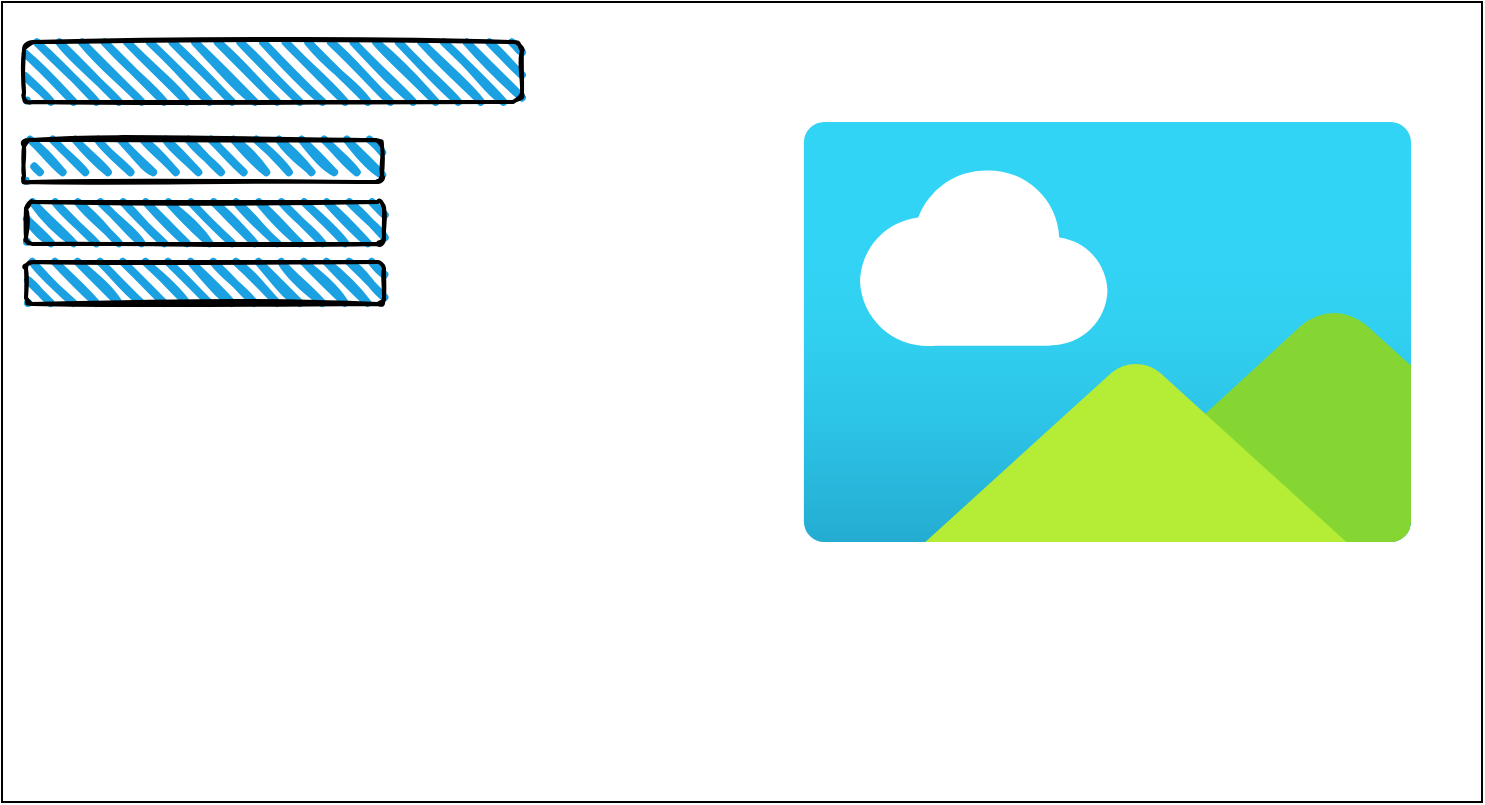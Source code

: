 <mxfile>
    <diagram id="pIaEtrtLPv3HG8r1JEND" name="Page-1">
        <mxGraphModel dx="751" dy="429" grid="1" gridSize="10" guides="1" tooltips="1" connect="1" arrows="1" fold="1" page="1" pageScale="1" pageWidth="850" pageHeight="1100" math="0" shadow="0">
            <root>
                <mxCell id="0"/>
                <mxCell id="1" parent="0"/>
                <mxCell id="6" value="" style="rounded=0;whiteSpace=wrap;html=1;" parent="1" vertex="1">
                    <mxGeometry x="30" y="20" width="740" height="400" as="geometry"/>
                </mxCell>
                <mxCell id="7" value="" style="rounded=1;whiteSpace=wrap;html=1;strokeWidth=2;fillWeight=4;hachureGap=8;hachureAngle=45;fillColor=#1ba1e2;sketch=1;" parent="1" vertex="1">
                    <mxGeometry x="41" y="40" width="249" height="30" as="geometry"/>
                </mxCell>
                <mxCell id="8" value="" style="rounded=1;whiteSpace=wrap;html=1;strokeWidth=2;fillWeight=4;hachureGap=8;hachureAngle=45;fillColor=#1ba1e2;sketch=1;" parent="1" vertex="1">
                    <mxGeometry x="42" y="120" width="179" height="21" as="geometry"/>
                </mxCell>
                <mxCell id="9" value="" style="rounded=1;whiteSpace=wrap;html=1;strokeWidth=2;fillWeight=4;hachureGap=8;hachureAngle=45;fillColor=#1ba1e2;sketch=1;" parent="1" vertex="1">
                    <mxGeometry x="41" y="89" width="179" height="21" as="geometry"/>
                </mxCell>
                <mxCell id="10" value="" style="rounded=1;whiteSpace=wrap;html=1;strokeWidth=2;fillWeight=4;hachureGap=8;hachureAngle=45;fillColor=#1ba1e2;sketch=1;" parent="1" vertex="1">
                    <mxGeometry x="42" y="150" width="179" height="21" as="geometry"/>
                </mxCell>
                <mxCell id="13" value="" style="aspect=fixed;html=1;points=[];align=center;image;fontSize=12;image=img/lib/azure2/general/Image.svg;fillColor=#BA6D07;" parent="1" vertex="1">
                    <mxGeometry x="430" y="80" width="305.45" height="210" as="geometry"/>
                </mxCell>
            </root>
        </mxGraphModel>
    </diagram>
    <diagram id="G2oJsogTn_ymCOI9L5I9" name="Page-2">
        <mxGraphModel dx="1074" dy="711" grid="1" gridSize="10" guides="1" tooltips="1" connect="1" arrows="1" fold="1" page="1" pageScale="1" pageWidth="827" pageHeight="1169" math="0" shadow="0">
            <root>
                <mxCell id="9c-rv9oPT0CnzilGM7XC-0"/>
                <mxCell id="9c-rv9oPT0CnzilGM7XC-1" parent="9c-rv9oPT0CnzilGM7XC-0"/>
                <mxCell id="9c-rv9oPT0CnzilGM7XC-2" value="" style="rounded=0;whiteSpace=wrap;html=1;" vertex="1" parent="9c-rv9oPT0CnzilGM7XC-1">
                    <mxGeometry x="30" y="20" width="740" height="400" as="geometry"/>
                </mxCell>
                <mxCell id="9c-rv9oPT0CnzilGM7XC-3" value="" style="rounded=1;whiteSpace=wrap;html=1;strokeWidth=2;fillWeight=4;hachureGap=8;hachureAngle=45;fillColor=#1ba1e2;sketch=1;" vertex="1" parent="9c-rv9oPT0CnzilGM7XC-1">
                    <mxGeometry x="41" y="40" width="249" height="30" as="geometry"/>
                </mxCell>
                <mxCell id="9c-rv9oPT0CnzilGM7XC-4" value="" style="rounded=1;whiteSpace=wrap;html=1;strokeWidth=2;fillWeight=4;hachureGap=8;hachureAngle=45;fillColor=#1ba1e2;sketch=1;" vertex="1" parent="9c-rv9oPT0CnzilGM7XC-1">
                    <mxGeometry x="42" y="120" width="179" height="21" as="geometry"/>
                </mxCell>
                <mxCell id="9c-rv9oPT0CnzilGM7XC-5" value="" style="rounded=1;whiteSpace=wrap;html=1;strokeWidth=2;fillWeight=4;hachureGap=8;hachureAngle=45;fillColor=#1ba1e2;sketch=1;" vertex="1" parent="9c-rv9oPT0CnzilGM7XC-1">
                    <mxGeometry x="41" y="89" width="179" height="21" as="geometry"/>
                </mxCell>
                <mxCell id="9c-rv9oPT0CnzilGM7XC-6" value="" style="rounded=1;whiteSpace=wrap;html=1;strokeWidth=2;fillWeight=4;hachureGap=8;hachureAngle=45;fillColor=#1ba1e2;sketch=1;" vertex="1" parent="9c-rv9oPT0CnzilGM7XC-1">
                    <mxGeometry x="42" y="203" width="179" height="21" as="geometry"/>
                </mxCell>
                <mxCell id="9c-rv9oPT0CnzilGM7XC-7" value="Readonly input here..." style="html=1;shadow=0;dashed=0;shape=mxgraph.bootstrap.rrect;rSize=5;strokeColor=#CED4DA;strokeWidth=1;fillColor=#E9ECEF;fontColor=#505050;whiteSpace=wrap;align=left;verticalAlign=middle;spacingLeft=10;fontSize=14;" vertex="1" parent="9c-rv9oPT0CnzilGM7XC-1">
                    <mxGeometry x="41" y="244" width="159" height="20" as="geometry"/>
                </mxCell>
                <mxCell id="9c-rv9oPT0CnzilGM7XC-8" value="Button" style="labelPosition=center;verticalLabelPosition=middle;align=center;html=1;shape=mxgraph.basic.shaded_button;dx=10;fillColor=#E6E6E6;strokeColor=none;" vertex="1" parent="9c-rv9oPT0CnzilGM7XC-1">
                    <mxGeometry x="41" y="287" width="89" height="50" as="geometry"/>
                </mxCell>
                <mxCell id="9c-rv9oPT0CnzilGM7XC-9" value="" style="aspect=fixed;html=1;points=[];align=center;image;fontSize=12;image=img/lib/azure2/general/Image.svg;fillColor=#BA6D07;" vertex="1" parent="9c-rv9oPT0CnzilGM7XC-1">
                    <mxGeometry x="430" y="163.5" width="305.45" height="210" as="geometry"/>
                </mxCell>
                <mxCell id="9c-rv9oPT0CnzilGM7XC-10" value="" style="rounded=1;whiteSpace=wrap;html=1;strokeWidth=2;fillWeight=4;hachureGap=8;hachureAngle=45;fillColor=#1ba1e2;sketch=1;" vertex="1" parent="9c-rv9oPT0CnzilGM7XC-1">
                    <mxGeometry x="43" y="359" width="179" height="21" as="geometry"/>
                </mxCell>
            </root>
        </mxGraphModel>
    </diagram>
</mxfile>